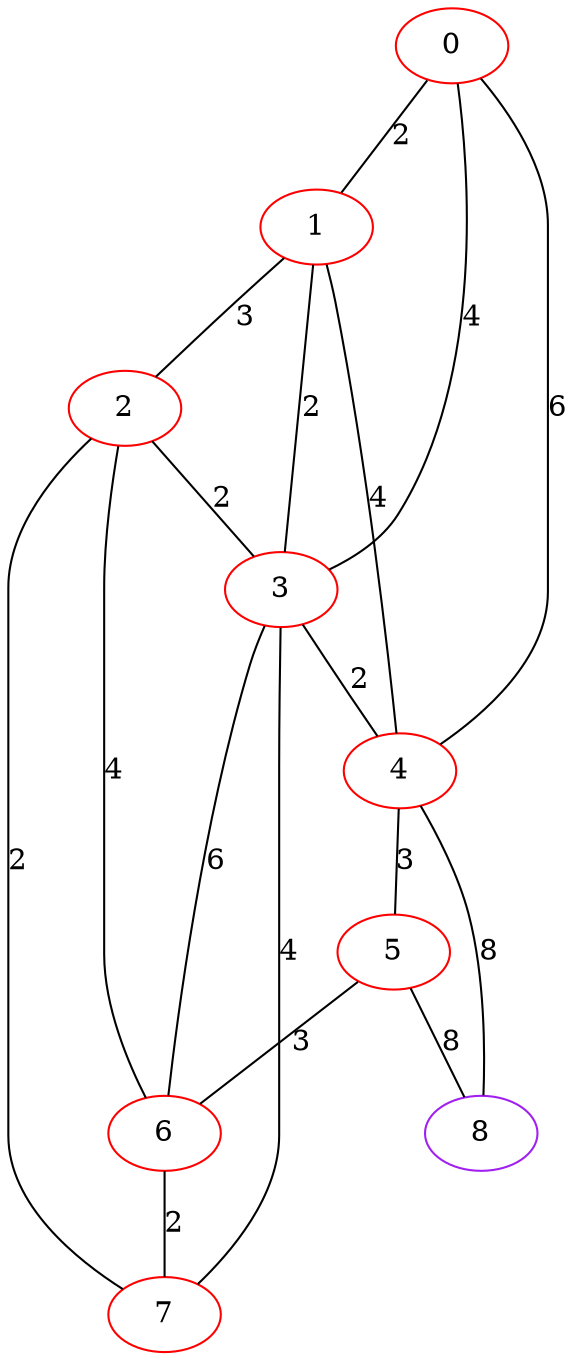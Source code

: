 graph "" {
0 [color=red, weight=1];
1 [color=red, weight=1];
2 [color=red, weight=1];
3 [color=red, weight=1];
4 [color=red, weight=1];
5 [color=red, weight=1];
6 [color=red, weight=1];
7 [color=red, weight=1];
8 [color=purple, weight=4];
0 -- 1  [key=0, label=2];
0 -- 3  [key=0, label=4];
0 -- 4  [key=0, label=6];
1 -- 2  [key=0, label=3];
1 -- 3  [key=0, label=2];
1 -- 4  [key=0, label=4];
2 -- 3  [key=0, label=2];
2 -- 6  [key=0, label=4];
2 -- 7  [key=0, label=2];
3 -- 4  [key=0, label=2];
3 -- 6  [key=0, label=6];
3 -- 7  [key=0, label=4];
4 -- 5  [key=0, label=3];
4 -- 8  [key=0, label=8];
5 -- 8  [key=0, label=8];
5 -- 6  [key=0, label=3];
6 -- 7  [key=0, label=2];
}
